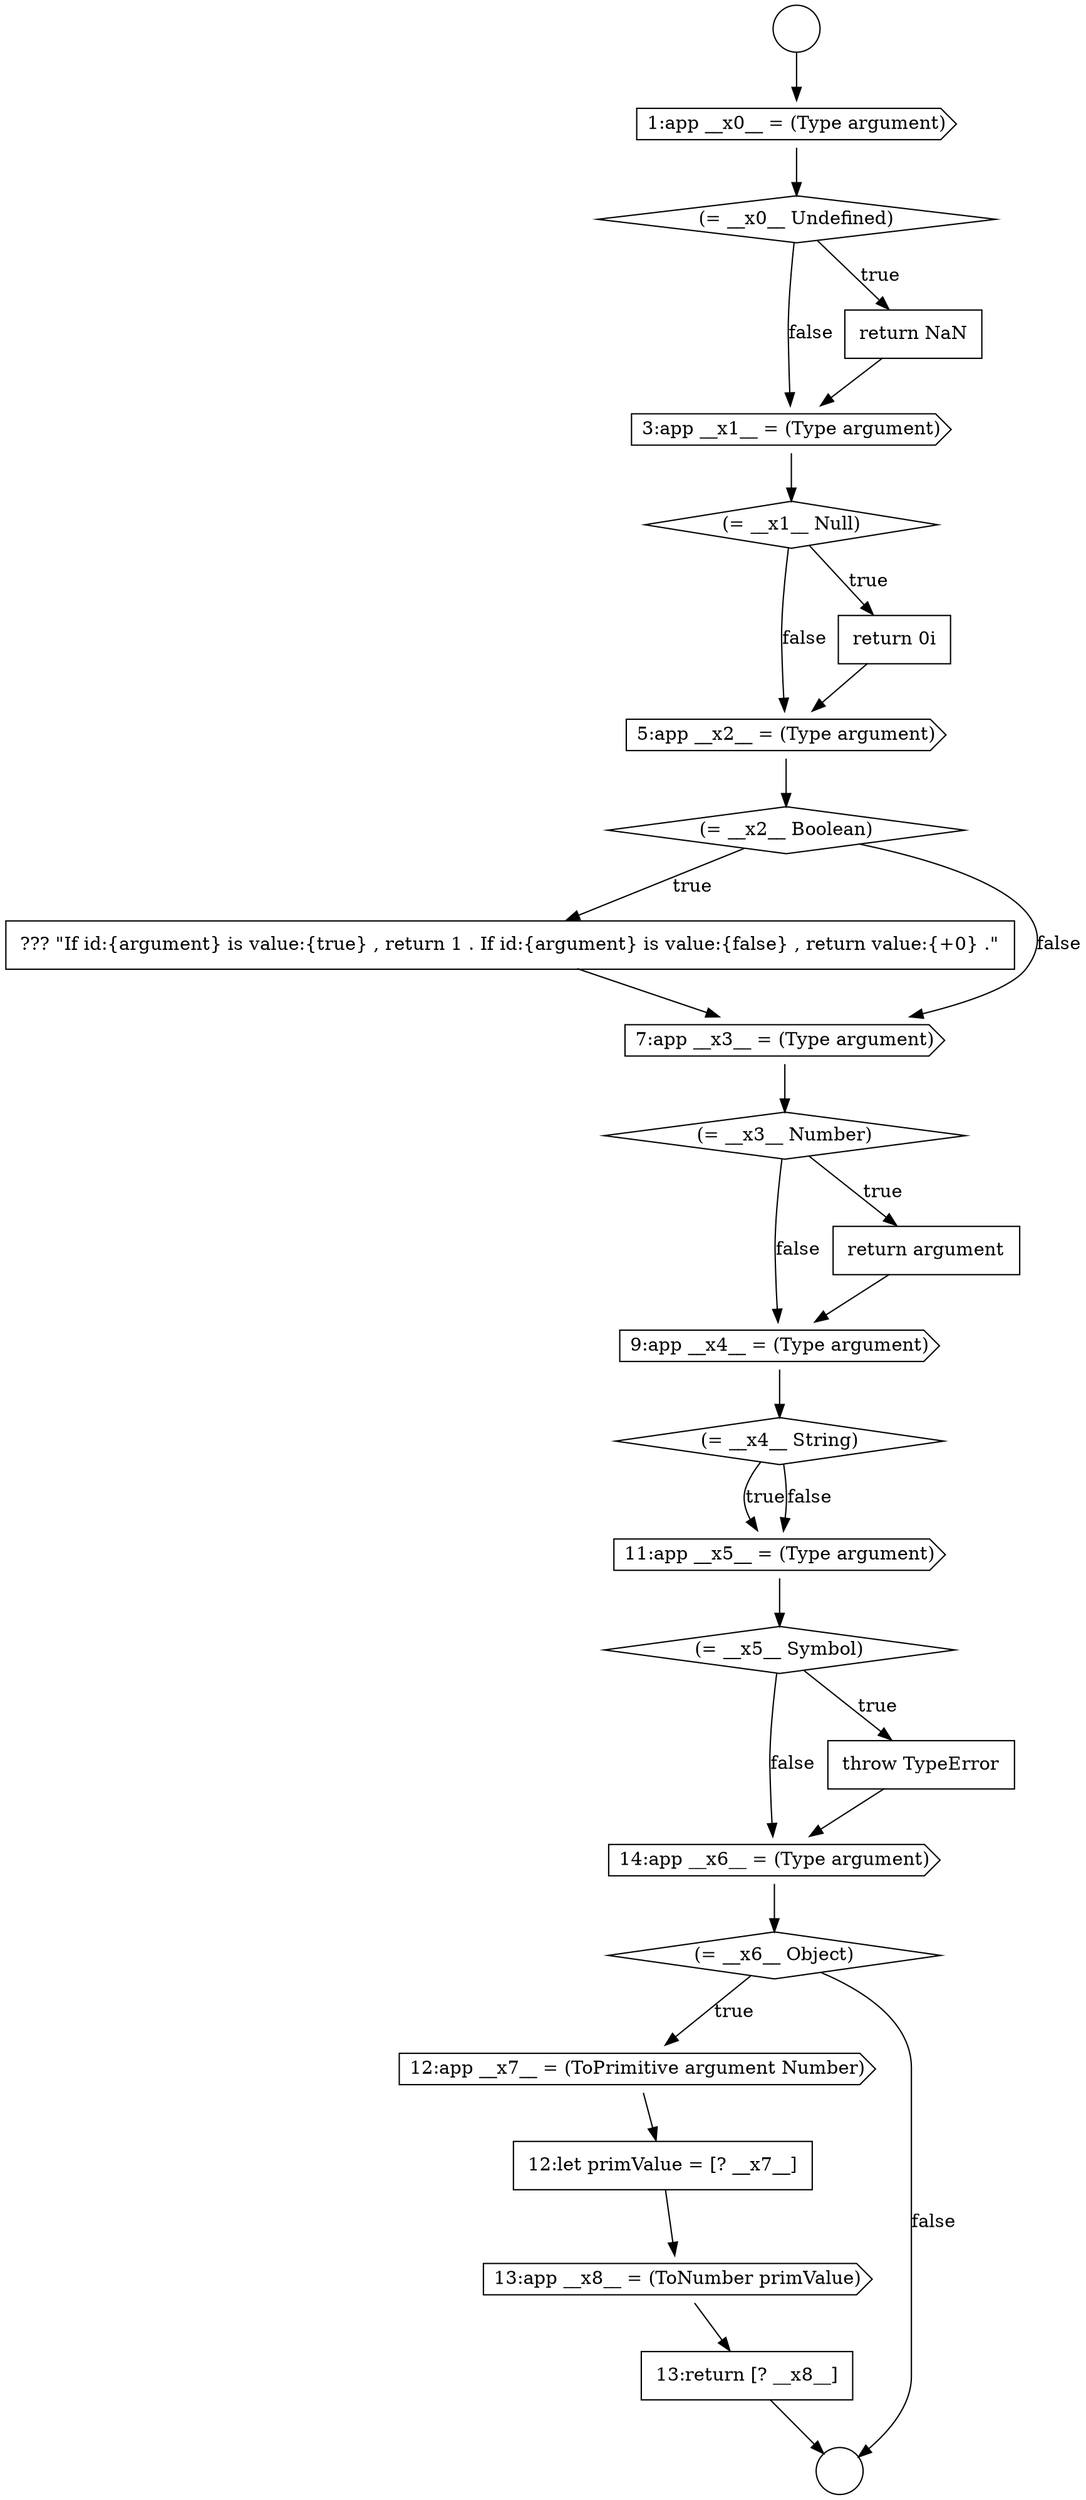 digraph {
  node18536 [shape=cds, label=<<font color="black">3:app __x1__ = (Type argument)</font>> color="black" fillcolor="white" style=filled]
  node18531 [shape=circle label=" " color="black" fillcolor="white" style=filled]
  node18539 [shape=cds, label=<<font color="black">5:app __x2__ = (Type argument)</font>> color="black" fillcolor="white" style=filled]
  node18543 [shape=diamond, label=<<font color="black">(= __x3__ Number)</font>> color="black" fillcolor="white" style=filled]
  node18550 [shape=cds, label=<<font color="black">14:app __x6__ = (Type argument)</font>> color="black" fillcolor="white" style=filled]
  node18545 [shape=cds, label=<<font color="black">9:app __x4__ = (Type argument)</font>> color="black" fillcolor="white" style=filled]
  node18540 [shape=diamond, label=<<font color="black">(= __x2__ Boolean)</font>> color="black" fillcolor="white" style=filled]
  node18544 [shape=none, margin=0, label=<<font color="black">
    <table border="0" cellborder="1" cellspacing="0" cellpadding="10">
      <tr><td align="left">return argument</td></tr>
    </table>
  </font>> color="black" fillcolor="white" style=filled]
  node18553 [shape=none, margin=0, label=<<font color="black">
    <table border="0" cellborder="1" cellspacing="0" cellpadding="10">
      <tr><td align="left">12:let primValue = [? __x7__]</td></tr>
    </table>
  </font>> color="black" fillcolor="white" style=filled]
  node18548 [shape=diamond, label=<<font color="black">(= __x5__ Symbol)</font>> color="black" fillcolor="white" style=filled]
  node18551 [shape=diamond, label=<<font color="black">(= __x6__ Object)</font>> color="black" fillcolor="white" style=filled]
  node18537 [shape=diamond, label=<<font color="black">(= __x1__ Null)</font>> color="black" fillcolor="white" style=filled]
  node18547 [shape=cds, label=<<font color="black">11:app __x5__ = (Type argument)</font>> color="black" fillcolor="white" style=filled]
  node18533 [shape=cds, label=<<font color="black">1:app __x0__ = (Type argument)</font>> color="black" fillcolor="white" style=filled]
  node18555 [shape=none, margin=0, label=<<font color="black">
    <table border="0" cellborder="1" cellspacing="0" cellpadding="10">
      <tr><td align="left">13:return [? __x8__]</td></tr>
    </table>
  </font>> color="black" fillcolor="white" style=filled]
  node18538 [shape=none, margin=0, label=<<font color="black">
    <table border="0" cellborder="1" cellspacing="0" cellpadding="10">
      <tr><td align="left">return 0i</td></tr>
    </table>
  </font>> color="black" fillcolor="white" style=filled]
  node18534 [shape=diamond, label=<<font color="black">(= __x0__ Undefined)</font>> color="black" fillcolor="white" style=filled]
  node18549 [shape=none, margin=0, label=<<font color="black">
    <table border="0" cellborder="1" cellspacing="0" cellpadding="10">
      <tr><td align="left">throw TypeError</td></tr>
    </table>
  </font>> color="black" fillcolor="white" style=filled]
  node18546 [shape=diamond, label=<<font color="black">(= __x4__ String)</font>> color="black" fillcolor="white" style=filled]
  node18535 [shape=none, margin=0, label=<<font color="black">
    <table border="0" cellborder="1" cellspacing="0" cellpadding="10">
      <tr><td align="left">return NaN</td></tr>
    </table>
  </font>> color="black" fillcolor="white" style=filled]
  node18552 [shape=cds, label=<<font color="black">12:app __x7__ = (ToPrimitive argument Number)</font>> color="black" fillcolor="white" style=filled]
  node18541 [shape=none, margin=0, label=<<font color="black">
    <table border="0" cellborder="1" cellspacing="0" cellpadding="10">
      <tr><td align="left">??? &quot;If id:{argument} is value:{true} , return 1 . If id:{argument} is value:{false} , return value:{+0} .&quot;</td></tr>
    </table>
  </font>> color="black" fillcolor="white" style=filled]
  node18554 [shape=cds, label=<<font color="black">13:app __x8__ = (ToNumber primValue)</font>> color="black" fillcolor="white" style=filled]
  node18532 [shape=circle label=" " color="black" fillcolor="white" style=filled]
  node18542 [shape=cds, label=<<font color="black">7:app __x3__ = (Type argument)</font>> color="black" fillcolor="white" style=filled]
  node18533 -> node18534 [ color="black"]
  node18555 -> node18532 [ color="black"]
  node18544 -> node18545 [ color="black"]
  node18534 -> node18535 [label=<<font color="black">true</font>> color="black"]
  node18534 -> node18536 [label=<<font color="black">false</font>> color="black"]
  node18554 -> node18555 [ color="black"]
  node18538 -> node18539 [ color="black"]
  node18545 -> node18546 [ color="black"]
  node18548 -> node18549 [label=<<font color="black">true</font>> color="black"]
  node18548 -> node18550 [label=<<font color="black">false</font>> color="black"]
  node18552 -> node18553 [ color="black"]
  node18546 -> node18547 [label=<<font color="black">true</font>> color="black"]
  node18546 -> node18547 [label=<<font color="black">false</font>> color="black"]
  node18550 -> node18551 [ color="black"]
  node18547 -> node18548 [ color="black"]
  node18535 -> node18536 [ color="black"]
  node18536 -> node18537 [ color="black"]
  node18537 -> node18538 [label=<<font color="black">true</font>> color="black"]
  node18537 -> node18539 [label=<<font color="black">false</font>> color="black"]
  node18542 -> node18543 [ color="black"]
  node18549 -> node18550 [ color="black"]
  node18551 -> node18552 [label=<<font color="black">true</font>> color="black"]
  node18551 -> node18532 [label=<<font color="black">false</font>> color="black"]
  node18541 -> node18542 [ color="black"]
  node18539 -> node18540 [ color="black"]
  node18531 -> node18533 [ color="black"]
  node18540 -> node18541 [label=<<font color="black">true</font>> color="black"]
  node18540 -> node18542 [label=<<font color="black">false</font>> color="black"]
  node18543 -> node18544 [label=<<font color="black">true</font>> color="black"]
  node18543 -> node18545 [label=<<font color="black">false</font>> color="black"]
  node18553 -> node18554 [ color="black"]
}
